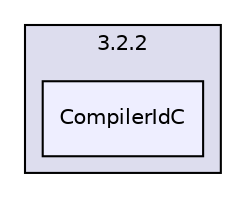 digraph "Build/CMakeFiles/3.2.2/CompilerIdC" {
  compound=true
  node [ fontsize="10", fontname="Helvetica"];
  edge [ labelfontsize="10", labelfontname="Helvetica"];
  subgraph clusterdir_1f9827f716cf54555af8edc9f794a86a {
    graph [ bgcolor="#ddddee", pencolor="black", label="3.2.2" fontname="Helvetica", fontsize="10", URL="dir_1f9827f716cf54555af8edc9f794a86a.html"]
  dir_734114956e101fd6ad480af3f4fa59e7 [shape=box, label="CompilerIdC", style="filled", fillcolor="#eeeeff", pencolor="black", URL="dir_734114956e101fd6ad480af3f4fa59e7.html"];
  }
}
